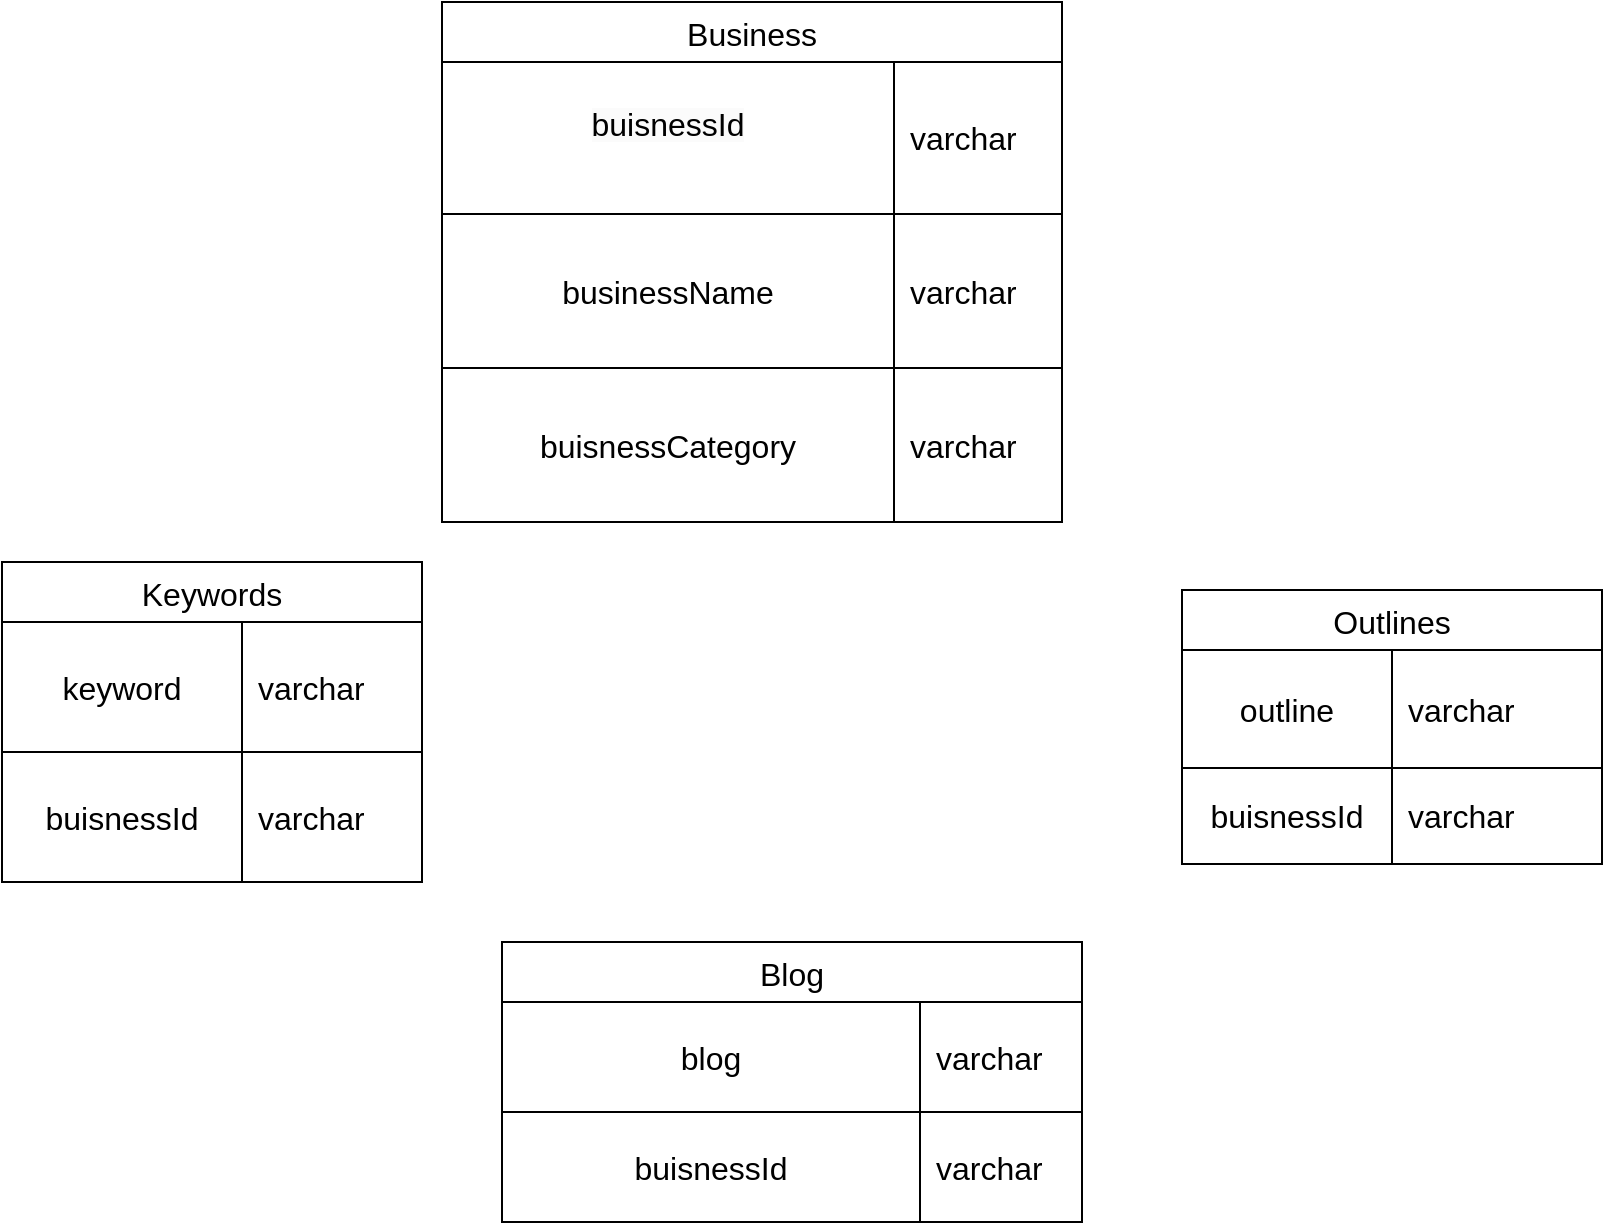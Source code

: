 <mxfile version="21.6.2" type="device">
  <diagram name="Page-1" id="czf_ZbVs4q0mWWe1vcre">
    <mxGraphModel dx="1323" dy="717" grid="1" gridSize="10" guides="1" tooltips="1" connect="1" arrows="1" fold="1" page="1" pageScale="1" pageWidth="850" pageHeight="1100" math="0" shadow="0">
      <root>
        <mxCell id="0" />
        <mxCell id="1" parent="0" />
        <mxCell id="WbfKPWEwgN1Ws2hlicL6-15" value="Business" style="shape=table;startSize=30;container=1;collapsible=0;childLayout=tableLayout;fixedRows=1;rowLines=1;fontStyle=0;strokeColor=default;fontSize=16;swimlaneFillColor=default;" parent="1" vertex="1">
          <mxGeometry x="260" y="10" width="310" height="260" as="geometry" />
        </mxCell>
        <mxCell id="WbfKPWEwgN1Ws2hlicL6-19" value="" style="shape=tableRow;horizontal=0;startSize=0;swimlaneHead=0;swimlaneBody=0;top=0;left=0;bottom=0;right=0;collapsible=0;dropTarget=0;fillColor=none;points=[[0,0.5],[1,0.5]];portConstraint=eastwest;strokeColor=inherit;fontSize=16;" parent="WbfKPWEwgN1Ws2hlicL6-15" vertex="1">
          <mxGeometry y="30" width="310" height="76" as="geometry" />
        </mxCell>
        <mxCell id="WbfKPWEwgN1Ws2hlicL6-20" value="&#xa;&lt;span style=&quot;color: rgb(0, 0, 0); font-family: Helvetica; font-size: 16px; font-style: normal; font-variant-ligatures: normal; font-variant-caps: normal; font-weight: 400; letter-spacing: normal; orphans: 2; text-align: center; text-indent: 0px; text-transform: none; widows: 2; word-spacing: 0px; -webkit-text-stroke-width: 0px; background-color: rgb(251, 251, 251); text-decoration-thickness: initial; text-decoration-style: initial; text-decoration-color: initial; float: none; display: inline !important;&quot;&gt;buisnessId&lt;/span&gt;&#xa;&#xa;" style="shape=partialRectangle;html=1;whiteSpace=wrap;connectable=0;fillColor=none;top=0;left=0;bottom=0;right=0;overflow=hidden;strokeColor=inherit;fontSize=16;" parent="WbfKPWEwgN1Ws2hlicL6-19" vertex="1">
          <mxGeometry width="226" height="76" as="geometry">
            <mxRectangle width="226" height="76" as="alternateBounds" />
          </mxGeometry>
        </mxCell>
        <mxCell id="WbfKPWEwgN1Ws2hlicL6-21" value="varchar" style="shape=partialRectangle;html=1;whiteSpace=wrap;connectable=0;fillColor=none;top=0;left=0;bottom=0;right=0;align=left;spacingLeft=6;overflow=hidden;strokeColor=inherit;fontSize=16;" parent="WbfKPWEwgN1Ws2hlicL6-19" vertex="1">
          <mxGeometry x="226" width="84" height="76" as="geometry">
            <mxRectangle width="84" height="76" as="alternateBounds" />
          </mxGeometry>
        </mxCell>
        <mxCell id="WbfKPWEwgN1Ws2hlicL6-25" style="shape=tableRow;horizontal=0;startSize=0;swimlaneHead=0;swimlaneBody=0;top=0;left=0;bottom=0;right=0;collapsible=0;dropTarget=0;fillColor=none;points=[[0,0.5],[1,0.5]];portConstraint=eastwest;strokeColor=inherit;fontSize=16;" parent="WbfKPWEwgN1Ws2hlicL6-15" vertex="1">
          <mxGeometry y="106" width="310" height="77" as="geometry" />
        </mxCell>
        <mxCell id="WbfKPWEwgN1Ws2hlicL6-26" value="businessName" style="shape=partialRectangle;html=1;whiteSpace=wrap;connectable=0;fillColor=none;top=0;left=0;bottom=0;right=0;overflow=hidden;strokeColor=inherit;fontSize=16;" parent="WbfKPWEwgN1Ws2hlicL6-25" vertex="1">
          <mxGeometry width="226" height="77" as="geometry">
            <mxRectangle width="226" height="77" as="alternateBounds" />
          </mxGeometry>
        </mxCell>
        <mxCell id="WbfKPWEwgN1Ws2hlicL6-27" value="varchar" style="shape=partialRectangle;html=1;whiteSpace=wrap;connectable=0;fillColor=none;top=0;left=0;bottom=0;right=0;align=left;spacingLeft=6;overflow=hidden;strokeColor=inherit;fontSize=16;" parent="WbfKPWEwgN1Ws2hlicL6-25" vertex="1">
          <mxGeometry x="226" width="84" height="77" as="geometry">
            <mxRectangle width="84" height="77" as="alternateBounds" />
          </mxGeometry>
        </mxCell>
        <mxCell id="3rfqoyI4wmY2hicczPJk-1" style="shape=tableRow;horizontal=0;startSize=0;swimlaneHead=0;swimlaneBody=0;top=0;left=0;bottom=0;right=0;collapsible=0;dropTarget=0;fillColor=none;points=[[0,0.5],[1,0.5]];portConstraint=eastwest;strokeColor=inherit;fontSize=16;" vertex="1" parent="WbfKPWEwgN1Ws2hlicL6-15">
          <mxGeometry y="183" width="310" height="77" as="geometry" />
        </mxCell>
        <mxCell id="3rfqoyI4wmY2hicczPJk-2" value="buisnessCategory" style="shape=partialRectangle;html=1;whiteSpace=wrap;connectable=0;fillColor=none;top=0;left=0;bottom=0;right=0;overflow=hidden;strokeColor=inherit;fontSize=16;" vertex="1" parent="3rfqoyI4wmY2hicczPJk-1">
          <mxGeometry width="226" height="77" as="geometry">
            <mxRectangle width="226" height="77" as="alternateBounds" />
          </mxGeometry>
        </mxCell>
        <mxCell id="3rfqoyI4wmY2hicczPJk-3" value="varchar" style="shape=partialRectangle;html=1;whiteSpace=wrap;connectable=0;fillColor=none;top=0;left=0;bottom=0;right=0;align=left;spacingLeft=6;overflow=hidden;strokeColor=inherit;fontSize=16;" vertex="1" parent="3rfqoyI4wmY2hicczPJk-1">
          <mxGeometry x="226" width="84" height="77" as="geometry">
            <mxRectangle width="84" height="77" as="alternateBounds" />
          </mxGeometry>
        </mxCell>
        <mxCell id="3rfqoyI4wmY2hicczPJk-20" value="Keywords" style="shape=table;startSize=30;container=1;collapsible=0;childLayout=tableLayout;fixedRows=0;rowLines=1;fontStyle=0;strokeColor=default;fontSize=16;" vertex="1" parent="1">
          <mxGeometry x="40" y="290" width="210" height="160" as="geometry" />
        </mxCell>
        <mxCell id="3rfqoyI4wmY2hicczPJk-24" value="" style="shape=tableRow;horizontal=0;startSize=0;swimlaneHead=0;swimlaneBody=0;top=0;left=0;bottom=0;right=0;collapsible=0;dropTarget=0;fillColor=none;points=[[0,0.5],[1,0.5]];portConstraint=eastwest;strokeColor=inherit;fontSize=16;" vertex="1" parent="3rfqoyI4wmY2hicczPJk-20">
          <mxGeometry y="30" width="210" height="65" as="geometry" />
        </mxCell>
        <mxCell id="3rfqoyI4wmY2hicczPJk-25" value="keyword" style="shape=partialRectangle;html=1;whiteSpace=wrap;connectable=0;fillColor=none;top=0;left=0;bottom=0;right=0;overflow=hidden;strokeColor=inherit;fontSize=16;" vertex="1" parent="3rfqoyI4wmY2hicczPJk-24">
          <mxGeometry width="120" height="65" as="geometry">
            <mxRectangle width="120" height="65" as="alternateBounds" />
          </mxGeometry>
        </mxCell>
        <mxCell id="3rfqoyI4wmY2hicczPJk-26" value="varchar" style="shape=partialRectangle;html=1;whiteSpace=wrap;connectable=0;fillColor=none;top=0;left=0;bottom=0;right=0;align=left;spacingLeft=6;overflow=hidden;strokeColor=inherit;fontSize=16;" vertex="1" parent="3rfqoyI4wmY2hicczPJk-24">
          <mxGeometry x="120" width="90" height="65" as="geometry">
            <mxRectangle width="90" height="65" as="alternateBounds" />
          </mxGeometry>
        </mxCell>
        <mxCell id="3rfqoyI4wmY2hicczPJk-31" style="shape=tableRow;horizontal=0;startSize=0;swimlaneHead=0;swimlaneBody=0;top=0;left=0;bottom=0;right=0;collapsible=0;dropTarget=0;fillColor=none;points=[[0,0.5],[1,0.5]];portConstraint=eastwest;strokeColor=inherit;fontSize=16;" vertex="1" parent="3rfqoyI4wmY2hicczPJk-20">
          <mxGeometry y="95" width="210" height="65" as="geometry" />
        </mxCell>
        <mxCell id="3rfqoyI4wmY2hicczPJk-32" value="buisnessId" style="shape=partialRectangle;html=1;whiteSpace=wrap;connectable=0;fillColor=none;top=0;left=0;bottom=0;right=0;overflow=hidden;strokeColor=inherit;fontSize=16;" vertex="1" parent="3rfqoyI4wmY2hicczPJk-31">
          <mxGeometry width="120" height="65" as="geometry">
            <mxRectangle width="120" height="65" as="alternateBounds" />
          </mxGeometry>
        </mxCell>
        <mxCell id="3rfqoyI4wmY2hicczPJk-33" value="varchar" style="shape=partialRectangle;html=1;whiteSpace=wrap;connectable=0;fillColor=none;top=0;left=0;bottom=0;right=0;align=left;spacingLeft=6;overflow=hidden;strokeColor=inherit;fontSize=16;" vertex="1" parent="3rfqoyI4wmY2hicczPJk-31">
          <mxGeometry x="120" width="90" height="65" as="geometry">
            <mxRectangle width="90" height="65" as="alternateBounds" />
          </mxGeometry>
        </mxCell>
        <mxCell id="3rfqoyI4wmY2hicczPJk-37" value="Outlines" style="shape=table;startSize=30;container=1;collapsible=0;childLayout=tableLayout;fixedRows=0;rowLines=1;fontStyle=0;strokeColor=default;fontSize=16;" vertex="1" parent="1">
          <mxGeometry x="630" y="304" width="210" height="137" as="geometry" />
        </mxCell>
        <mxCell id="3rfqoyI4wmY2hicczPJk-38" value="" style="shape=tableRow;horizontal=0;startSize=0;swimlaneHead=0;swimlaneBody=0;top=0;left=0;bottom=0;right=0;collapsible=0;dropTarget=0;fillColor=none;points=[[0,0.5],[1,0.5]];portConstraint=eastwest;strokeColor=inherit;fontSize=16;" vertex="1" parent="3rfqoyI4wmY2hicczPJk-37">
          <mxGeometry y="30" width="210" height="59" as="geometry" />
        </mxCell>
        <mxCell id="3rfqoyI4wmY2hicczPJk-39" value="outline" style="shape=partialRectangle;html=1;whiteSpace=wrap;connectable=0;fillColor=none;top=0;left=0;bottom=0;right=0;overflow=hidden;pointerEvents=1;strokeColor=inherit;fontSize=16;" vertex="1" parent="3rfqoyI4wmY2hicczPJk-38">
          <mxGeometry width="105" height="59" as="geometry">
            <mxRectangle width="105" height="59" as="alternateBounds" />
          </mxGeometry>
        </mxCell>
        <mxCell id="3rfqoyI4wmY2hicczPJk-40" value="varchar" style="shape=partialRectangle;html=1;whiteSpace=wrap;connectable=0;fillColor=none;top=0;left=0;bottom=0;right=0;align=left;spacingLeft=6;overflow=hidden;strokeColor=inherit;fontSize=16;" vertex="1" parent="3rfqoyI4wmY2hicczPJk-38">
          <mxGeometry x="105" width="105" height="59" as="geometry">
            <mxRectangle width="105" height="59" as="alternateBounds" />
          </mxGeometry>
        </mxCell>
        <mxCell id="3rfqoyI4wmY2hicczPJk-41" value="" style="shape=tableRow;horizontal=0;startSize=0;swimlaneHead=0;swimlaneBody=0;top=0;left=0;bottom=0;right=0;collapsible=0;dropTarget=0;fillColor=none;points=[[0,0.5],[1,0.5]];portConstraint=eastwest;strokeColor=inherit;fontSize=16;" vertex="1" parent="3rfqoyI4wmY2hicczPJk-37">
          <mxGeometry y="89" width="210" height="48" as="geometry" />
        </mxCell>
        <mxCell id="3rfqoyI4wmY2hicczPJk-42" value="buisnessId" style="shape=partialRectangle;html=1;whiteSpace=wrap;connectable=0;fillColor=none;top=0;left=0;bottom=0;right=0;overflow=hidden;strokeColor=inherit;fontSize=16;" vertex="1" parent="3rfqoyI4wmY2hicczPJk-41">
          <mxGeometry width="105" height="48" as="geometry">
            <mxRectangle width="105" height="48" as="alternateBounds" />
          </mxGeometry>
        </mxCell>
        <mxCell id="3rfqoyI4wmY2hicczPJk-43" value="varchar" style="shape=partialRectangle;html=1;whiteSpace=wrap;connectable=0;fillColor=none;top=0;left=0;bottom=0;right=0;align=left;spacingLeft=6;overflow=hidden;strokeColor=inherit;fontSize=16;" vertex="1" parent="3rfqoyI4wmY2hicczPJk-41">
          <mxGeometry x="105" width="105" height="48" as="geometry">
            <mxRectangle width="105" height="48" as="alternateBounds" />
          </mxGeometry>
        </mxCell>
        <mxCell id="3rfqoyI4wmY2hicczPJk-47" value="Blog" style="shape=table;startSize=30;container=1;collapsible=0;childLayout=tableLayout;fixedRows=0;rowLines=1;fontStyle=0;strokeColor=default;fontSize=16;" vertex="1" parent="1">
          <mxGeometry x="290" y="480" width="290" height="140" as="geometry" />
        </mxCell>
        <mxCell id="3rfqoyI4wmY2hicczPJk-48" value="" style="shape=tableRow;horizontal=0;startSize=0;swimlaneHead=0;swimlaneBody=0;top=0;left=0;bottom=0;right=0;collapsible=0;dropTarget=0;fillColor=none;points=[[0,0.5],[1,0.5]];portConstraint=eastwest;strokeColor=inherit;fontSize=16;" vertex="1" parent="3rfqoyI4wmY2hicczPJk-47">
          <mxGeometry y="30" width="290" height="55" as="geometry" />
        </mxCell>
        <mxCell id="3rfqoyI4wmY2hicczPJk-49" value="blog" style="shape=partialRectangle;html=1;whiteSpace=wrap;connectable=0;fillColor=none;top=0;left=0;bottom=0;right=0;overflow=hidden;pointerEvents=1;strokeColor=inherit;fontSize=16;" vertex="1" parent="3rfqoyI4wmY2hicczPJk-48">
          <mxGeometry width="209" height="55" as="geometry">
            <mxRectangle width="209" height="55" as="alternateBounds" />
          </mxGeometry>
        </mxCell>
        <mxCell id="3rfqoyI4wmY2hicczPJk-50" value="varchar" style="shape=partialRectangle;html=1;whiteSpace=wrap;connectable=0;fillColor=none;top=0;left=0;bottom=0;right=0;align=left;spacingLeft=6;overflow=hidden;strokeColor=inherit;fontSize=16;" vertex="1" parent="3rfqoyI4wmY2hicczPJk-48">
          <mxGeometry x="209" width="81" height="55" as="geometry">
            <mxRectangle width="81" height="55" as="alternateBounds" />
          </mxGeometry>
        </mxCell>
        <mxCell id="3rfqoyI4wmY2hicczPJk-51" value="" style="shape=tableRow;horizontal=0;startSize=0;swimlaneHead=0;swimlaneBody=0;top=0;left=0;bottom=0;right=0;collapsible=0;dropTarget=0;fillColor=none;points=[[0,0.5],[1,0.5]];portConstraint=eastwest;strokeColor=inherit;fontSize=16;" vertex="1" parent="3rfqoyI4wmY2hicczPJk-47">
          <mxGeometry y="85" width="290" height="55" as="geometry" />
        </mxCell>
        <mxCell id="3rfqoyI4wmY2hicczPJk-52" value="buisnessId" style="shape=partialRectangle;html=1;whiteSpace=wrap;connectable=0;fillColor=none;top=0;left=0;bottom=0;right=0;overflow=hidden;strokeColor=inherit;fontSize=16;" vertex="1" parent="3rfqoyI4wmY2hicczPJk-51">
          <mxGeometry width="209" height="55" as="geometry">
            <mxRectangle width="209" height="55" as="alternateBounds" />
          </mxGeometry>
        </mxCell>
        <mxCell id="3rfqoyI4wmY2hicczPJk-53" value="varchar" style="shape=partialRectangle;html=1;whiteSpace=wrap;connectable=0;fillColor=none;top=0;left=0;bottom=0;right=0;align=left;spacingLeft=6;overflow=hidden;strokeColor=inherit;fontSize=16;" vertex="1" parent="3rfqoyI4wmY2hicczPJk-51">
          <mxGeometry x="209" width="81" height="55" as="geometry">
            <mxRectangle width="81" height="55" as="alternateBounds" />
          </mxGeometry>
        </mxCell>
      </root>
    </mxGraphModel>
  </diagram>
</mxfile>
